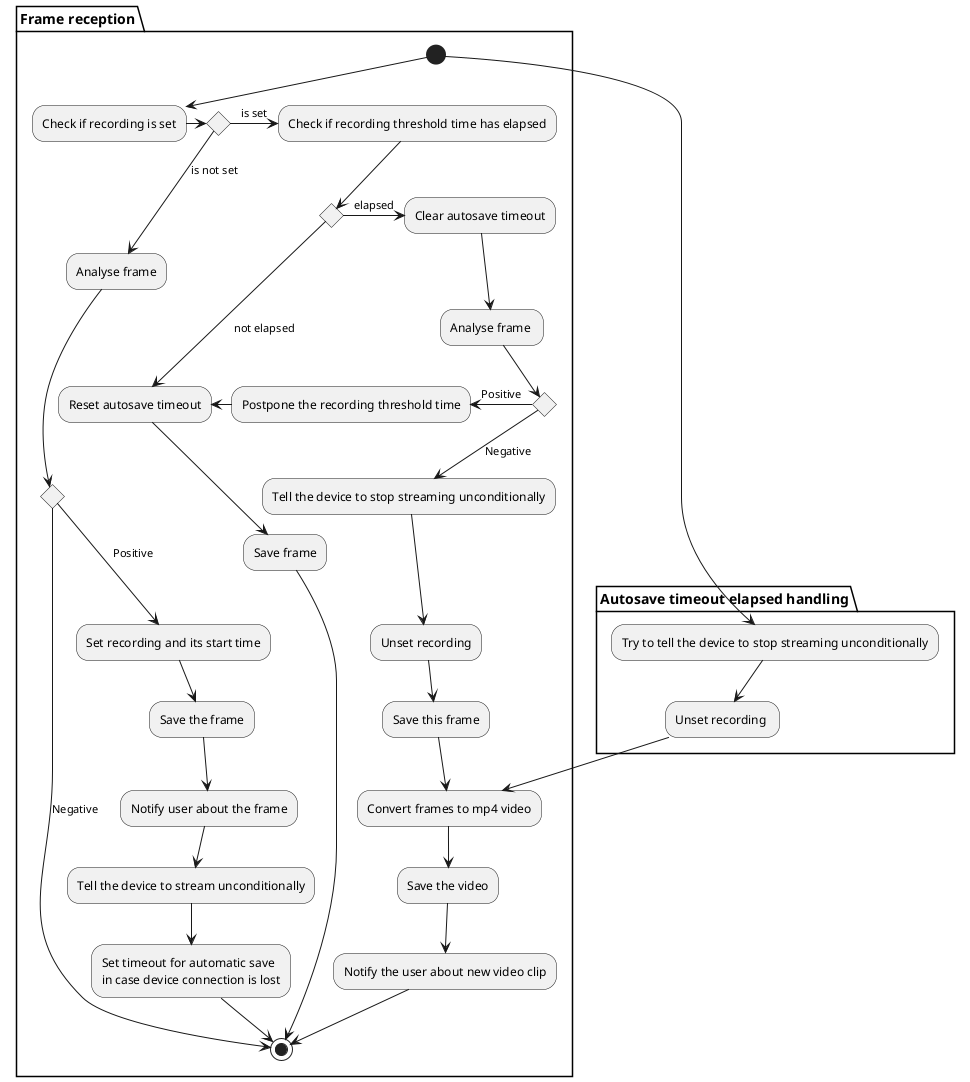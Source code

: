 @startuml
partition "Frame reception" {
(*) --> "Check if recording is set"
->if "" then
    ->[is set] "Check if recording threshold time has elapsed"
    if "" then
        --> [not elapsed] "Reset autosave timeout"
        --> "Save frame"
        --> (*)
    else
        ->[elapsed] "Clear autosave timeout"
        --> "Analyse frame "
        if "" then
            -left>[Positive] "Postpone the recording threshold time"
            -left-> "Reset autosave timeout"
        else
            -->[Negative] "Tell the device to stop streaming unconditionally"
            --> "Unset recording"
            --> "Save this frame"
            --> "Convert frames to mp4 video"
            --> "Save the video"
            --> "Notify the user about new video clip"
            --> (*)
        endif
    endif
else
    -->[is not set] "Analyse frame"
    if "" then
        -->[Negative] (*)
    else
        -->[Positive] "Set recording and its start time"
        --> "Save the frame"
        --> "Notify user about the frame"
        --> "Tell the device to stream unconditionally"
        --> "Set timeout for automatic save \nin case device connection is lost"
        --> (*)
    endif
endif
}

partition "Autosave timeout elapsed handling" {
    (*) --> "Try to tell the device to stop streaming unconditionally"
    --> "Unset recording "
    --> "Convert frames to mp4 video"
    
}
@enduml